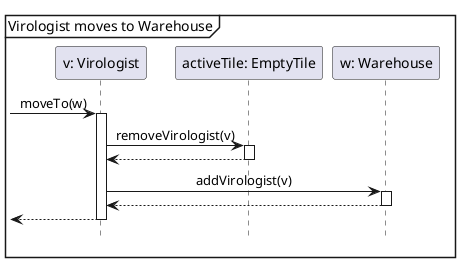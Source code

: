 @startuml
'https://plantuml.com/sequence-diagram
hide footbox
skinparam sequenceMessageAlign center

mainframe Virologist moves to Warehouse

participant "v: Virologist" as v
participant "activeTile: EmptyTile" as t1
participant "w: Warehouse" as w

-> v ++: moveTo(w)
    v -> t1 ++ : removeVirologist(v)
    return
    v -> w ++ : addVirologist(v)
    return
return
@enduml